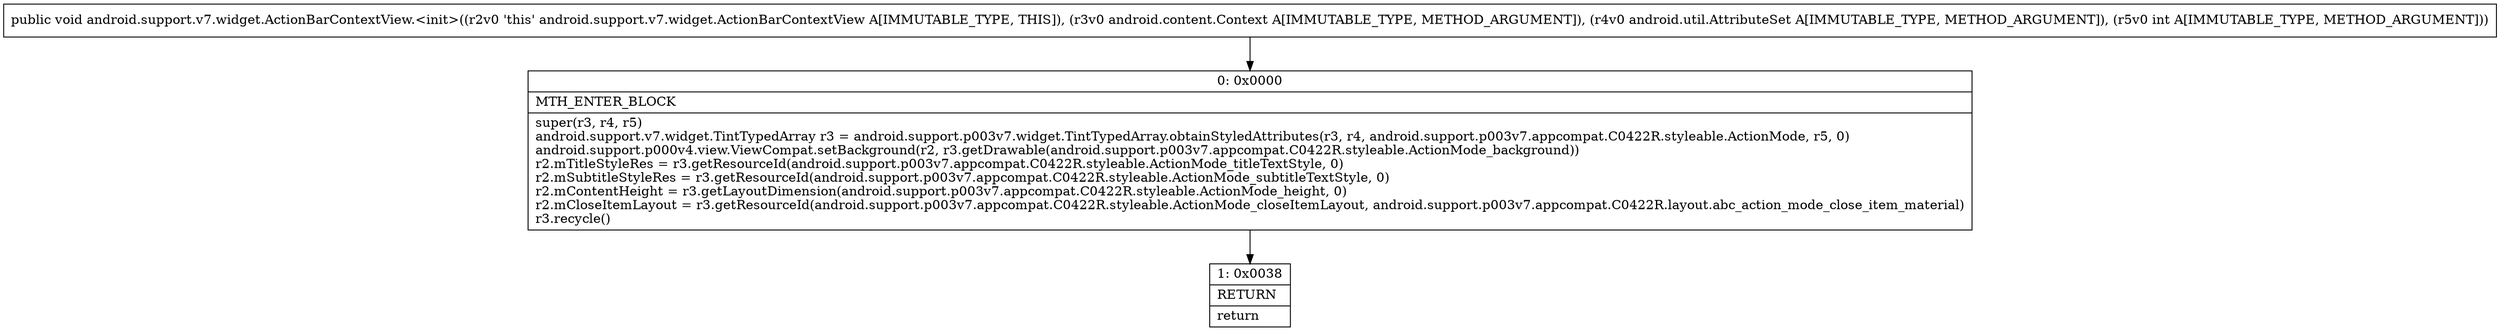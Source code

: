 digraph "CFG forandroid.support.v7.widget.ActionBarContextView.\<init\>(Landroid\/content\/Context;Landroid\/util\/AttributeSet;I)V" {
Node_0 [shape=record,label="{0\:\ 0x0000|MTH_ENTER_BLOCK\l|super(r3, r4, r5)\landroid.support.v7.widget.TintTypedArray r3 = android.support.p003v7.widget.TintTypedArray.obtainStyledAttributes(r3, r4, android.support.p003v7.appcompat.C0422R.styleable.ActionMode, r5, 0)\landroid.support.p000v4.view.ViewCompat.setBackground(r2, r3.getDrawable(android.support.p003v7.appcompat.C0422R.styleable.ActionMode_background))\lr2.mTitleStyleRes = r3.getResourceId(android.support.p003v7.appcompat.C0422R.styleable.ActionMode_titleTextStyle, 0)\lr2.mSubtitleStyleRes = r3.getResourceId(android.support.p003v7.appcompat.C0422R.styleable.ActionMode_subtitleTextStyle, 0)\lr2.mContentHeight = r3.getLayoutDimension(android.support.p003v7.appcompat.C0422R.styleable.ActionMode_height, 0)\lr2.mCloseItemLayout = r3.getResourceId(android.support.p003v7.appcompat.C0422R.styleable.ActionMode_closeItemLayout, android.support.p003v7.appcompat.C0422R.layout.abc_action_mode_close_item_material)\lr3.recycle()\l}"];
Node_1 [shape=record,label="{1\:\ 0x0038|RETURN\l|return\l}"];
MethodNode[shape=record,label="{public void android.support.v7.widget.ActionBarContextView.\<init\>((r2v0 'this' android.support.v7.widget.ActionBarContextView A[IMMUTABLE_TYPE, THIS]), (r3v0 android.content.Context A[IMMUTABLE_TYPE, METHOD_ARGUMENT]), (r4v0 android.util.AttributeSet A[IMMUTABLE_TYPE, METHOD_ARGUMENT]), (r5v0 int A[IMMUTABLE_TYPE, METHOD_ARGUMENT])) }"];
MethodNode -> Node_0;
Node_0 -> Node_1;
}

